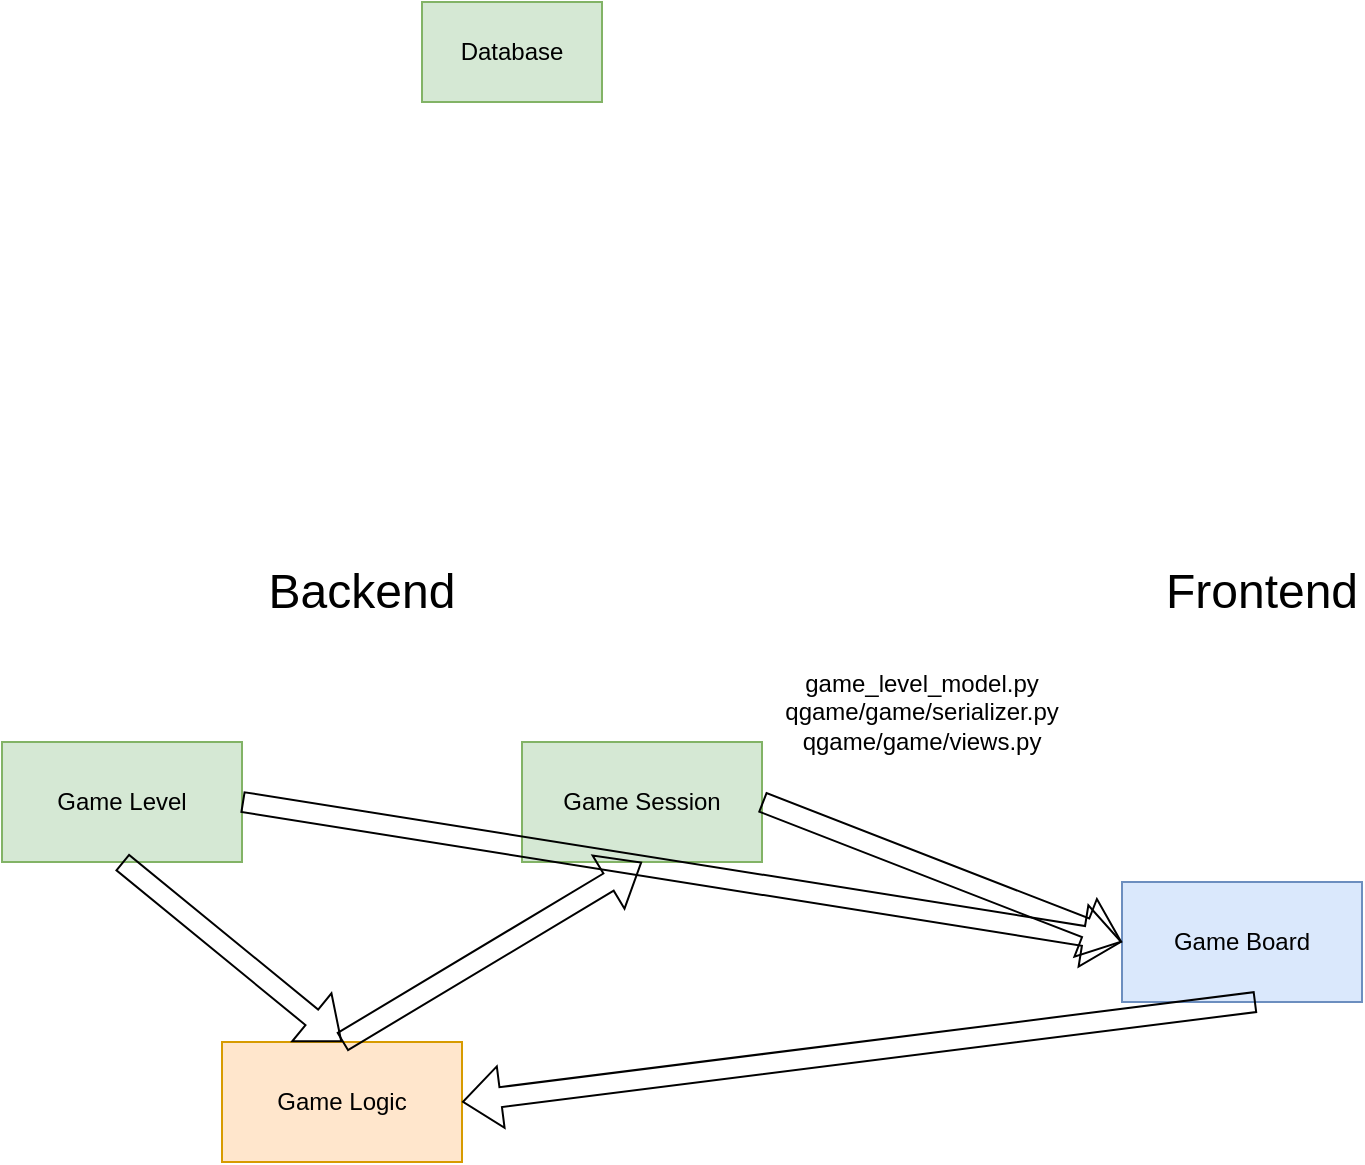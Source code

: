 <mxfile version="24.0.6" type="github">
  <diagram name="Page-1" id="o51DUiljhEwpaucksWle">
    <mxGraphModel dx="1220" dy="1190" grid="1" gridSize="10" guides="1" tooltips="1" connect="1" arrows="1" fold="1" page="1" pageScale="1" pageWidth="850" pageHeight="1100" math="0" shadow="0">
      <root>
        <mxCell id="0" />
        <mxCell id="1" parent="0" />
        <mxCell id="VNdd1rjlOEJEIQUawzbV-1" value="Game Session" style="rounded=0;whiteSpace=wrap;html=1;fillColor=#d5e8d4;strokeColor=#82b366;" parent="1" vertex="1">
          <mxGeometry x="330" y="490" width="120" height="60" as="geometry" />
        </mxCell>
        <mxCell id="VNdd1rjlOEJEIQUawzbV-3" value="Game Level" style="rounded=0;whiteSpace=wrap;html=1;fillColor=#d5e8d4;strokeColor=#82b366;" parent="1" vertex="1">
          <mxGeometry x="70" y="490" width="120" height="60" as="geometry" />
        </mxCell>
        <mxCell id="VNdd1rjlOEJEIQUawzbV-4" value="Database" style="rounded=0;whiteSpace=wrap;html=1;fillColor=#d5e8d4;strokeColor=#82b366;" parent="1" vertex="1">
          <mxGeometry x="280" y="120" width="90" height="50" as="geometry" />
        </mxCell>
        <mxCell id="VNdd1rjlOEJEIQUawzbV-6" value="Game Logic" style="rounded=0;whiteSpace=wrap;html=1;fillColor=#ffe6cc;strokeColor=#d79b00;" parent="1" vertex="1">
          <mxGeometry x="180" y="640" width="120" height="60" as="geometry" />
        </mxCell>
        <mxCell id="VNdd1rjlOEJEIQUawzbV-7" value="Game Board" style="rounded=0;whiteSpace=wrap;html=1;fillColor=#dae8fc;strokeColor=#6c8ebf;" parent="1" vertex="1">
          <mxGeometry x="630" y="560" width="120" height="60" as="geometry" />
        </mxCell>
        <mxCell id="VNdd1rjlOEJEIQUawzbV-8" value="&lt;font style=&quot;font-size: 24px;&quot;&gt;Backend&lt;/font&gt;" style="text;html=1;align=center;verticalAlign=middle;whiteSpace=wrap;rounded=0;" parent="1" vertex="1">
          <mxGeometry x="160" y="370" width="180" height="90" as="geometry" />
        </mxCell>
        <mxCell id="VNdd1rjlOEJEIQUawzbV-9" value="&lt;font style=&quot;font-size: 24px;&quot;&gt;Frontend&lt;/font&gt;" style="text;html=1;align=center;verticalAlign=middle;whiteSpace=wrap;rounded=0;" parent="1" vertex="1">
          <mxGeometry x="670" y="400" width="60" height="30" as="geometry" />
        </mxCell>
        <mxCell id="JpRoAGxpL8_0VY9wQZW4-2" value="" style="shape=flexArrow;endArrow=classic;html=1;rounded=0;exitX=0.5;exitY=1;exitDx=0;exitDy=0;entryX=0.5;entryY=0;entryDx=0;entryDy=0;" parent="1" source="VNdd1rjlOEJEIQUawzbV-3" target="VNdd1rjlOEJEIQUawzbV-6" edge="1">
          <mxGeometry width="50" height="50" relative="1" as="geometry">
            <mxPoint x="500" y="500" as="sourcePoint" />
            <mxPoint x="550" y="450" as="targetPoint" />
          </mxGeometry>
        </mxCell>
        <mxCell id="JpRoAGxpL8_0VY9wQZW4-3" value="" style="shape=flexArrow;endArrow=classic;html=1;rounded=0;entryX=0.5;entryY=1;entryDx=0;entryDy=0;" parent="1" target="VNdd1rjlOEJEIQUawzbV-1" edge="1">
          <mxGeometry width="50" height="50" relative="1" as="geometry">
            <mxPoint x="240" y="640" as="sourcePoint" />
            <mxPoint x="550" y="450" as="targetPoint" />
          </mxGeometry>
        </mxCell>
        <mxCell id="JpRoAGxpL8_0VY9wQZW4-4" value="" style="shape=flexArrow;endArrow=classic;html=1;rounded=0;exitX=1;exitY=0.5;exitDx=0;exitDy=0;entryX=0;entryY=0.5;entryDx=0;entryDy=0;" parent="1" source="VNdd1rjlOEJEIQUawzbV-3" target="VNdd1rjlOEJEIQUawzbV-7" edge="1">
          <mxGeometry width="50" height="50" relative="1" as="geometry">
            <mxPoint x="500" y="500" as="sourcePoint" />
            <mxPoint x="550" y="450" as="targetPoint" />
          </mxGeometry>
        </mxCell>
        <mxCell id="JpRoAGxpL8_0VY9wQZW4-5" value="" style="shape=flexArrow;endArrow=classic;html=1;rounded=0;exitX=1;exitY=0.5;exitDx=0;exitDy=0;entryX=0;entryY=0.5;entryDx=0;entryDy=0;" parent="1" source="VNdd1rjlOEJEIQUawzbV-1" target="VNdd1rjlOEJEIQUawzbV-7" edge="1">
          <mxGeometry width="50" height="50" relative="1" as="geometry">
            <mxPoint x="500" y="500" as="sourcePoint" />
            <mxPoint x="550" y="450" as="targetPoint" />
          </mxGeometry>
        </mxCell>
        <mxCell id="JpRoAGxpL8_0VY9wQZW4-6" value="" style="shape=flexArrow;endArrow=classic;html=1;rounded=0;exitX=0.558;exitY=1;exitDx=0;exitDy=0;exitPerimeter=0;entryX=1;entryY=0.5;entryDx=0;entryDy=0;" parent="1" source="VNdd1rjlOEJEIQUawzbV-7" target="VNdd1rjlOEJEIQUawzbV-6" edge="1">
          <mxGeometry width="50" height="50" relative="1" as="geometry">
            <mxPoint x="500" y="500" as="sourcePoint" />
            <mxPoint x="550" y="450" as="targetPoint" />
          </mxGeometry>
        </mxCell>
        <mxCell id="JpRoAGxpL8_0VY9wQZW4-7" value="game_level_model.py&lt;div&gt;qgame/game/serializer.py&lt;br&gt;&lt;/div&gt;&lt;div&gt;qgame/game/views.py&lt;br&gt;&lt;/div&gt;" style="text;html=1;align=center;verticalAlign=middle;whiteSpace=wrap;rounded=0;" parent="1" vertex="1">
          <mxGeometry x="500" y="460" width="60" height="30" as="geometry" />
        </mxCell>
      </root>
    </mxGraphModel>
  </diagram>
</mxfile>
